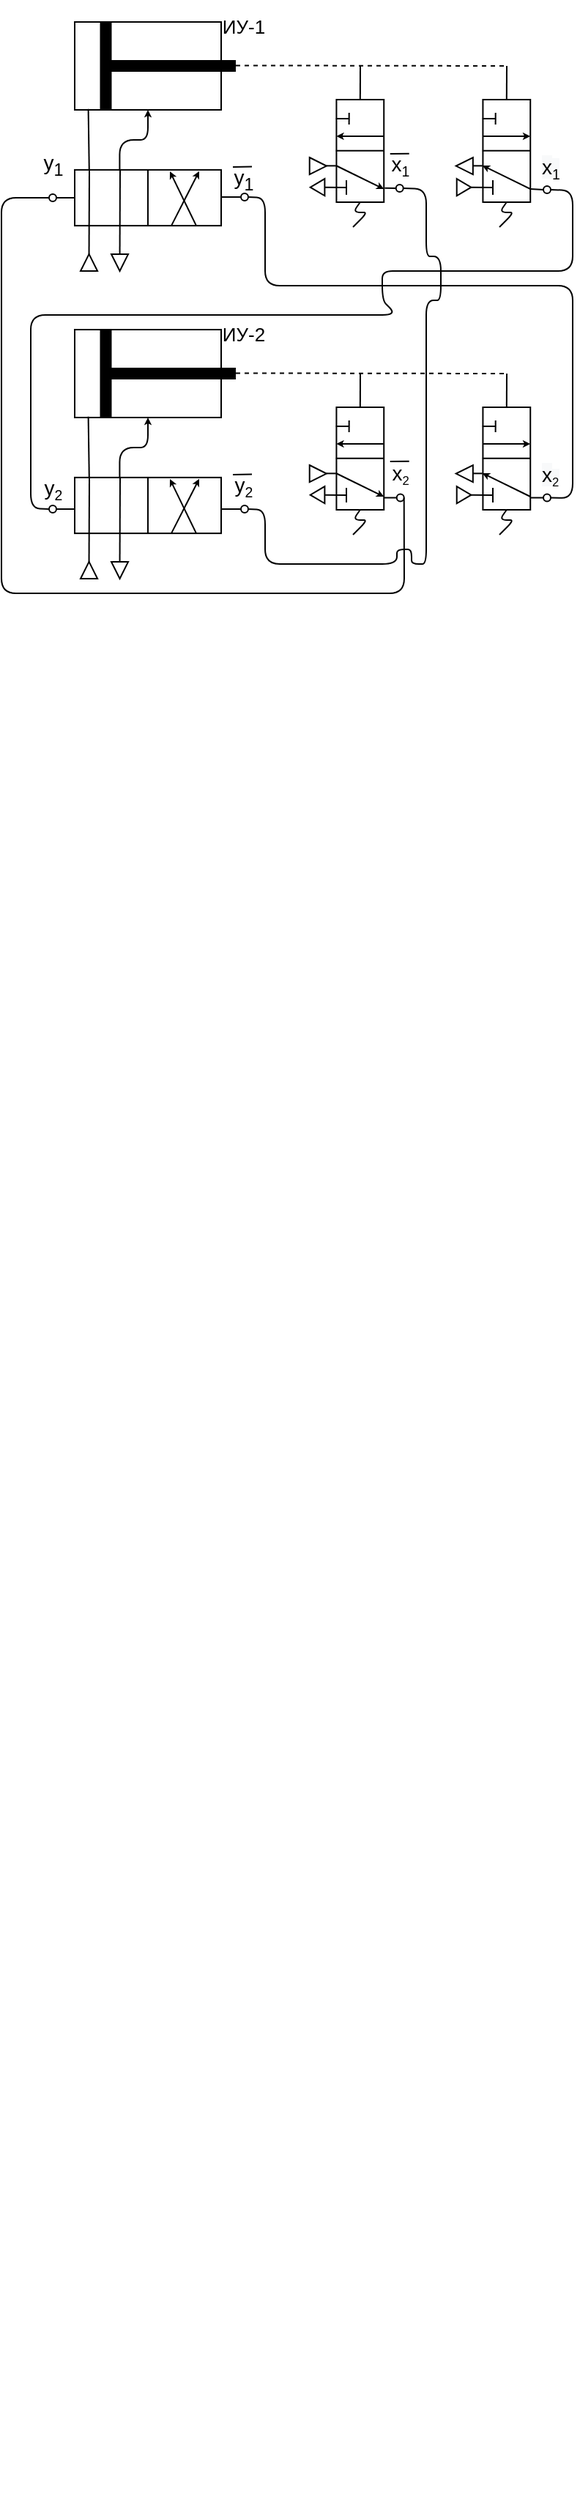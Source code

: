 <mxfile version="14.6.13" type="github">
  <diagram name="Page-1" id="099fd60b-425b-db50-ffb0-6b813814b670">
    <mxGraphModel dx="790" dy="437" grid="1" gridSize="10" guides="1" tooltips="1" connect="1" arrows="1" fold="1" page="1" pageScale="1" pageWidth="850" pageHeight="1100" background="#ffffff" math="0" shadow="0">
      <root>
        <mxCell id="0" />
        <mxCell id="1" parent="0" />
        <mxCell id="vMjLKihC8XHAk1YDZnh0-2" value="" style="rounded=0;whiteSpace=wrap;html=1;" vertex="1" parent="1">
          <mxGeometry x="160" y="110" width="100" height="60" as="geometry" />
        </mxCell>
        <mxCell id="vMjLKihC8XHAk1YDZnh0-3" value="" style="line;strokeWidth=8;html=1;perimeter=backbonePerimeter;points=[];outlineConnect=0;rotation=90;" vertex="1" parent="1">
          <mxGeometry x="151.25" y="126.25" width="60" height="27.5" as="geometry" />
        </mxCell>
        <mxCell id="vMjLKihC8XHAk1YDZnh0-4" value="" style="line;strokeWidth=8;html=1;perimeter=backbonePerimeter;points=[];outlineConnect=0;rotation=0;" vertex="1" parent="1">
          <mxGeometry x="180" y="126.25" width="90" height="27.5" as="geometry" />
        </mxCell>
        <mxCell id="vMjLKihC8XHAk1YDZnh0-6" value="" style="endArrow=none;dashed=1;html=1;" edge="1" parent="1">
          <mxGeometry width="50" height="50" relative="1" as="geometry">
            <mxPoint x="270" y="139.71" as="sourcePoint" />
            <mxPoint x="455" y="140" as="targetPoint" />
          </mxGeometry>
        </mxCell>
        <mxCell id="vMjLKihC8XHAk1YDZnh0-27" value="" style="endArrow=none;html=1;startSize=4;endSize=2;exitX=-0.012;exitY=0.901;exitDx=0;exitDy=0;exitPerimeter=0;entryX=0.093;entryY=0.99;entryDx=0;entryDy=0;entryPerimeter=0;" edge="1" parent="1" source="vMjLKihC8XHAk1YDZnh0-5" target="vMjLKihC8XHAk1YDZnh0-2">
          <mxGeometry width="50" height="50" relative="1" as="geometry">
            <mxPoint x="260" y="200" as="sourcePoint" />
            <mxPoint x="310" y="150" as="targetPoint" />
          </mxGeometry>
        </mxCell>
        <mxCell id="vMjLKihC8XHAk1YDZnh0-28" value="" style="group" vertex="1" connectable="0" parent="1">
          <mxGeometry x="160" y="210.94" width="100" height="69.06" as="geometry" />
        </mxCell>
        <mxCell id="vMjLKihC8XHAk1YDZnh0-12" value="" style="group" vertex="1" connectable="0" parent="vMjLKihC8XHAk1YDZnh0-28">
          <mxGeometry width="100" height="39.06" as="geometry" />
        </mxCell>
        <mxCell id="vMjLKihC8XHAk1YDZnh0-5" value="" style="rounded=0;whiteSpace=wrap;html=1;strokeWidth=1;rotation=90;" vertex="1" parent="vMjLKihC8XHAk1YDZnh0-12">
          <mxGeometry x="30.94" y="-30.94" width="38.12" height="100" as="geometry" />
        </mxCell>
        <mxCell id="vMjLKihC8XHAk1YDZnh0-7" value="" style="endArrow=none;html=1;entryX=0;entryY=0.5;entryDx=0;entryDy=0;exitX=1;exitY=0.5;exitDx=0;exitDy=0;" edge="1" parent="vMjLKihC8XHAk1YDZnh0-12" source="vMjLKihC8XHAk1YDZnh0-5" target="vMjLKihC8XHAk1YDZnh0-5">
          <mxGeometry width="50" height="50" relative="1" as="geometry">
            <mxPoint x="7.49" y="108.12" as="sourcePoint" />
            <mxPoint x="57.49" y="58.12" as="targetPoint" />
          </mxGeometry>
        </mxCell>
        <mxCell id="vMjLKihC8XHAk1YDZnh0-9" value="" style="endArrow=classic;html=1;entryX=0.024;entryY=0.083;entryDx=0;entryDy=0;entryPerimeter=0;jumpSize=6;endSize=2;startSize=4;spacingBottom=0;spacing=12;" edge="1" parent="vMjLKihC8XHAk1YDZnh0-12">
          <mxGeometry width="50" height="50" relative="1" as="geometry">
            <mxPoint x="66" y="38.12" as="sourcePoint" />
            <mxPoint x="85" y="0.915" as="targetPoint" />
          </mxGeometry>
        </mxCell>
        <mxCell id="vMjLKihC8XHAk1YDZnh0-10" value="" style="endArrow=classic;html=1;jumpSize=6;endSize=2;startSize=4;spacingBottom=0;spacing=12;" edge="1" parent="vMjLKihC8XHAk1YDZnh0-12">
          <mxGeometry width="50" height="50" relative="1" as="geometry">
            <mxPoint x="83" y="38.12" as="sourcePoint" />
            <mxPoint x="65" y="1.12" as="targetPoint" />
          </mxGeometry>
        </mxCell>
        <mxCell id="vMjLKihC8XHAk1YDZnh0-19" value="" style="endArrow=none;html=1;startSize=4;endSize=2;entryX=0.01;entryY=0.671;entryDx=0;entryDy=0;entryPerimeter=0;exitX=1;exitY=0.5;exitDx=0;exitDy=0;" edge="1" parent="vMjLKihC8XHAk1YDZnh0-12" source="vMjLKihC8XHAk1YDZnh0-20">
          <mxGeometry width="50" height="50" relative="1" as="geometry">
            <mxPoint x="10.1" y="37.87" as="sourcePoint" />
            <mxPoint x="10.0" y="0.251" as="targetPoint" />
          </mxGeometry>
        </mxCell>
        <mxCell id="vMjLKihC8XHAk1YDZnh0-20" value="" style="triangle;whiteSpace=wrap;html=1;strokeWidth=1;rotation=-90;" vertex="1" parent="vMjLKihC8XHAk1YDZnh0-28">
          <mxGeometry x="4" y="57.5" width="11.56" height="11.56" as="geometry" />
        </mxCell>
        <mxCell id="vMjLKihC8XHAk1YDZnh0-22" value="" style="triangle;whiteSpace=wrap;html=1;strokeWidth=1;rotation=90;" vertex="1" parent="vMjLKihC8XHAk1YDZnh0-28">
          <mxGeometry x="25" y="57.5" width="11.56" height="11.56" as="geometry" />
        </mxCell>
        <mxCell id="vMjLKihC8XHAk1YDZnh0-23" value="" style="endArrow=none;html=1;startSize=4;endSize=2;entryX=-0.004;entryY=0.69;entryDx=0;entryDy=0;exitX=0;exitY=0.5;exitDx=0;exitDy=0;entryPerimeter=0;" edge="1" parent="vMjLKihC8XHAk1YDZnh0-28" source="vMjLKihC8XHAk1YDZnh0-22" target="vMjLKihC8XHAk1YDZnh0-5">
          <mxGeometry width="50" height="50" relative="1" as="geometry">
            <mxPoint x="19.78" y="57.25" as="sourcePoint" />
            <mxPoint x="20" y="0.001" as="targetPoint" />
          </mxGeometry>
        </mxCell>
        <mxCell id="vMjLKihC8XHAk1YDZnh0-30" value="" style="edgeStyle=elbowEdgeStyle;elbow=vertical;endArrow=classic;html=1;startSize=4;endSize=2;exitX=0.01;exitY=0.693;exitDx=0;exitDy=0;exitPerimeter=0;entryX=0.5;entryY=1;entryDx=0;entryDy=0;" edge="1" parent="1" source="vMjLKihC8XHAk1YDZnh0-5" target="vMjLKihC8XHAk1YDZnh0-2">
          <mxGeometry width="50" height="50" relative="1" as="geometry">
            <mxPoint x="260" y="230" as="sourcePoint" />
            <mxPoint x="310" y="180" as="targetPoint" />
          </mxGeometry>
        </mxCell>
        <mxCell id="vMjLKihC8XHAk1YDZnh0-31" value="&lt;span style=&quot;font-weight: normal&quot;&gt;&lt;font style=&quot;font-size: 13px&quot;&gt;ИУ-1&lt;/font&gt;&lt;/span&gt;" style="text;strokeColor=none;fillColor=none;html=1;fontSize=24;fontStyle=1;verticalAlign=middle;align=center;" vertex="1" parent="1">
          <mxGeometry x="250" y="100" width="50" height="20" as="geometry" />
        </mxCell>
        <mxCell id="vMjLKihC8XHAk1YDZnh0-49" value="" style="group;rotation=90;" vertex="1" connectable="0" parent="1">
          <mxGeometry x="310" y="140" width="87.361" height="100.5" as="geometry" />
        </mxCell>
        <mxCell id="vMjLKihC8XHAk1YDZnh0-87" value="" style="group" vertex="1" connectable="0" parent="vMjLKihC8XHAk1YDZnh0-49">
          <mxGeometry x="9.861" y="15.5" width="70" height="85" as="geometry" />
        </mxCell>
        <mxCell id="vMjLKihC8XHAk1YDZnh0-50" value="" style="group;rotation=90;" vertex="1" connectable="0" parent="vMjLKihC8XHAk1YDZnh0-87">
          <mxGeometry x="-7.5" y="7.5" width="85" height="70" as="geometry" />
        </mxCell>
        <mxCell id="vMjLKihC8XHAk1YDZnh0-51" value="" style="rounded=0;whiteSpace=wrap;html=1;strokeWidth=1;rotation=180;" vertex="1" parent="vMjLKihC8XHAk1YDZnh0-50">
          <mxGeometry x="26.35" width="32.4" height="70" as="geometry" />
        </mxCell>
        <mxCell id="vMjLKihC8XHAk1YDZnh0-53" value="" style="endArrow=classic;html=1;entryX=0.024;entryY=0.083;entryDx=0;entryDy=0;entryPerimeter=0;jumpSize=6;endSize=2;startSize=4;spacingBottom=0;spacing=12;" edge="1" parent="vMjLKihC8XHAk1YDZnh0-50">
          <mxGeometry width="50" height="50" relative="1" as="geometry">
            <mxPoint x="26" y="45" as="sourcePoint" />
            <mxPoint x="58.752" y="61" as="targetPoint" />
          </mxGeometry>
        </mxCell>
        <mxCell id="vMjLKihC8XHAk1YDZnh0-54" value="" style="endArrow=classic;html=1;jumpSize=6;endSize=2;startSize=4;spacingBottom=0;spacing=12;" edge="1" parent="vMjLKihC8XHAk1YDZnh0-50">
          <mxGeometry width="50" height="50" relative="1" as="geometry">
            <mxPoint x="58.65" y="25" as="sourcePoint" />
            <mxPoint x="26.35" y="25" as="targetPoint" />
          </mxGeometry>
        </mxCell>
        <mxCell id="vMjLKihC8XHAk1YDZnh0-77" value="" style="endArrow=none;html=1;startSize=4;endSize=2;" edge="1" parent="vMjLKihC8XHAk1YDZnh0-50">
          <mxGeometry width="50" height="50" relative="1" as="geometry">
            <mxPoint x="33.15" y="64.99" as="sourcePoint" />
            <mxPoint x="33.15" y="54.99" as="targetPoint" />
          </mxGeometry>
        </mxCell>
        <mxCell id="vMjLKihC8XHAk1YDZnh0-80" value="" style="endArrow=none;html=1;startSize=4;endSize=2;" edge="1" parent="vMjLKihC8XHAk1YDZnh0-50">
          <mxGeometry width="50" height="50" relative="1" as="geometry">
            <mxPoint x="26" y="34.9" as="sourcePoint" />
            <mxPoint x="59" y="34.9" as="targetPoint" />
          </mxGeometry>
        </mxCell>
        <mxCell id="vMjLKihC8XHAk1YDZnh0-81" value="" style="endArrow=none;html=1;startSize=4;endSize=2;" edge="1" parent="vMjLKihC8XHAk1YDZnh0-50">
          <mxGeometry width="50" height="50" relative="1" as="geometry">
            <mxPoint x="34.96" y="17" as="sourcePoint" />
            <mxPoint x="35" y="9" as="targetPoint" />
          </mxGeometry>
        </mxCell>
        <mxCell id="vMjLKihC8XHAk1YDZnh0-82" value="" style="endArrow=none;html=1;startSize=4;endSize=2;exitX=1;exitY=0.5;exitDx=0;exitDy=0;" edge="1" parent="vMjLKihC8XHAk1YDZnh0-50">
          <mxGeometry width="50" height="50" relative="1" as="geometry">
            <mxPoint x="26" y="13" as="sourcePoint" />
            <mxPoint x="35" y="13" as="targetPoint" />
          </mxGeometry>
        </mxCell>
        <mxCell id="vMjLKihC8XHAk1YDZnh0-57" value="" style="triangle;whiteSpace=wrap;html=1;strokeWidth=1;rotation=0;" vertex="1" parent="vMjLKihC8XHAk1YDZnh0-50">
          <mxGeometry x="8" y="39.5" width="11.56" height="11.56" as="geometry" />
        </mxCell>
        <mxCell id="vMjLKihC8XHAk1YDZnh0-86" value="" style="endArrow=none;html=1;startSize=4;endSize=2;" edge="1" parent="vMjLKihC8XHAk1YDZnh0-50">
          <mxGeometry width="50" height="50" relative="1" as="geometry">
            <mxPoint x="19.559" y="45.18" as="sourcePoint" />
            <mxPoint x="26" y="45.18" as="targetPoint" />
          </mxGeometry>
        </mxCell>
        <mxCell id="vMjLKihC8XHAk1YDZnh0-106" value="&lt;font style=&quot;font-size: 14px&quot;&gt;x&lt;/font&gt;&lt;font style=&quot;font-size: 11.667px&quot;&gt;&lt;sub&gt;1&lt;/sub&gt;&lt;/font&gt;" style="text;html=1;align=center;verticalAlign=middle;resizable=0;points=[];autosize=1;strokeColor=none;" vertex="1" parent="vMjLKihC8XHAk1YDZnh0-50">
          <mxGeometry x="54.999" y="35.28" width="30" height="20" as="geometry" />
        </mxCell>
        <mxCell id="vMjLKihC8XHAk1YDZnh0-107" value="" style="endArrow=none;html=1;startSize=4;endSize=2;entryX=0.7;entryY=0.077;entryDx=0;entryDy=0;entryPerimeter=0;" edge="1" parent="vMjLKihC8XHAk1YDZnh0-50" target="vMjLKihC8XHAk1YDZnh0-106">
          <mxGeometry width="50" height="50" relative="1" as="geometry">
            <mxPoint x="62.999" y="37.01" as="sourcePoint" />
            <mxPoint x="164.999" y="68.01" as="targetPoint" />
          </mxGeometry>
        </mxCell>
        <mxCell id="vMjLKihC8XHAk1YDZnh0-181" value="" style="group" vertex="1" connectable="0" parent="vMjLKihC8XHAk1YDZnh0-50">
          <mxGeometry x="67" y="58" width="5" height="5" as="geometry" />
        </mxCell>
        <mxCell id="vMjLKihC8XHAk1YDZnh0-172" value="&lt;span style=&quot;color: rgba(0 , 0 , 0 , 0) ; font-family: monospace ; font-size: 0px&quot;&gt;%3CmxGraphModel%3E%3Croot%3E%3CmxCell%20id%3D%220%22%2F%3E%3CmxCell%20id%3D%221%22%20parent%3D%220%22%2F%3E%3CmxCell%20id%3D%222%22%20value%3D%22%22%20style%3D%22ellipse%3BwhiteSpace%3Dwrap%3Bhtml%3D1%3Baspect%3Dfixed%3BstrokeWidth%3D1%3B%22%20vertex%3D%221%22%20parent%3D%221%22%3E%3CmxGeometry%20x%3D%22140%22%20y%3D%22225%22%20width%3D%2210%22%20height%3D%2210%22%20as%3D%22geometry%22%2F%3E%3C%2FmxCell%3E%3C%2Froot%3E%3C%2FmxGraphModel%3E&lt;/span&gt;&lt;span style=&quot;color: rgba(0 , 0 , 0 , 0) ; font-family: monospace ; font-size: 0px&quot;&gt;%3CmxGraphModel%3E%3Croot%3E%3CmxCell%20id%3D%220%22%2F%3E%3CmxCell%20id%3D%221%22%20parent%3D%220%22%2F%3E%3CmxCell%20id%3D%222%22%20value%3D%22%22%20style%3D%22ellipse%3BwhiteSpace%3Dwrap%3Bhtml%3D1%3Baspect%3Dfixed%3BstrokeWidth%3D1%3B%22%20vertex%3D%221%22%20parent%3D%221%22%3E%3CmxGeometry%20x%3D%22140%22%20y%3D%22225%22%20width%3D%2210%22%20height%3D%2210%22%20as%3D%22geometry%22%2F%3E%3C%2FmxCell%3E%3C%2Froot%3E%3C%2FmxGraphModel%3E&lt;/span&gt;" style="ellipse;whiteSpace=wrap;html=1;aspect=fixed;strokeWidth=1;" vertex="1" parent="vMjLKihC8XHAk1YDZnh0-181">
          <mxGeometry width="5" height="5" as="geometry" />
        </mxCell>
        <mxCell id="vMjLKihC8XHAk1YDZnh0-174" value="" style="endArrow=none;html=1;startSize=4;endSize=2;exitX=-0.017;exitY=0.138;exitDx=0;exitDy=0;exitPerimeter=0;entryX=0;entryY=0.5;entryDx=0;entryDy=0;" edge="1" parent="vMjLKihC8XHAk1YDZnh0-181" source="vMjLKihC8XHAk1YDZnh0-51" target="vMjLKihC8XHAk1YDZnh0-172">
          <mxGeometry width="50" height="50" relative="1" as="geometry">
            <mxPoint x="40.639" y="-11" as="sourcePoint" />
            <mxPoint x="90.639" y="-61" as="targetPoint" />
          </mxGeometry>
        </mxCell>
        <mxCell id="vMjLKihC8XHAk1YDZnh0-56" value="" style="triangle;whiteSpace=wrap;html=1;strokeWidth=1;rotation=-180;" vertex="1" parent="vMjLKihC8XHAk1YDZnh0-87">
          <mxGeometry x="1.0" y="61.56" width="9.826" height="11.56" as="geometry" />
        </mxCell>
        <mxCell id="vMjLKihC8XHAk1YDZnh0-69" value="&lt;span style=&quot;font-size: 14px ; font-weight: 400&quot;&gt;y&lt;sub&gt;1&lt;/sub&gt;&lt;/span&gt;" style="text;strokeColor=none;fillColor=none;html=1;fontSize=24;fontStyle=1;verticalAlign=middle;align=center;" vertex="1" parent="1">
          <mxGeometry x="120" y="190" width="50" height="25.47" as="geometry" />
        </mxCell>
        <mxCell id="vMjLKihC8XHAk1YDZnh0-71" value="&lt;span style=&quot;font-size: 10.0pt ; font-family: &amp;#34;times new roman&amp;#34; , serif&quot;&gt;&lt;br/&gt; &lt;br/&gt; &lt;br/&gt;  &lt;br/&gt;  &lt;br/&gt;  &lt;br/&gt;  &lt;br/&gt;  &lt;br/&gt;  &lt;br/&gt;  &lt;br/&gt;  &lt;br/&gt;  &lt;br/&gt;  &lt;br/&gt;  &lt;br/&gt;  &lt;br/&gt; &lt;br/&gt; &lt;br/&gt; &lt;br/&gt;&lt;br/&gt; &lt;br/&gt;&lt;/span&gt;&lt;span style=&quot;font-size: 10.0pt ; font-family: &amp;#34;times new roman&amp;#34; , serif&quot;&gt;&lt;br/&gt; &lt;br/&gt; &lt;br/&gt;  &lt;br/&gt;  &lt;br/&gt;  &lt;br/&gt;  &lt;br/&gt;  &lt;br/&gt;  &lt;br/&gt;  &lt;br/&gt;  &lt;br/&gt;  &lt;br/&gt;  &lt;br/&gt;  &lt;br/&gt;  &lt;br/&gt; &lt;br/&gt; &lt;br/&gt; &lt;br/&gt;&lt;br/&gt; &lt;br/&gt;&lt;/span&gt;&lt;span style=&quot;font-size: 10.0pt ; font-family: &amp;#34;times new roman&amp;#34; , serif&quot;&gt;&lt;br/&gt; &lt;br/&gt; &lt;br/&gt;  &lt;br/&gt;  &lt;br/&gt;  &lt;br/&gt;  &lt;br/&gt;  &lt;br/&gt;  &lt;br/&gt;  &lt;br/&gt;  &lt;br/&gt;  &lt;br/&gt;  &lt;br/&gt;  &lt;br/&gt;  &lt;br/&gt; &lt;br/&gt; &lt;br/&gt; &lt;br/&gt;&lt;br/&gt; &lt;br/&gt;&lt;/span&gt;" style="text;html=1;align=center;verticalAlign=middle;resizable=0;points=[];autosize=1;strokeColor=none;" vertex="1" parent="1">
          <mxGeometry x="280" y="895.94" width="20" height="850" as="geometry" />
        </mxCell>
        <mxCell id="vMjLKihC8XHAk1YDZnh0-72" value="&lt;font style=&quot;font-size: 14px&quot;&gt;y&lt;sub&gt;1&lt;/sub&gt;&lt;/font&gt;" style="text;html=1;align=center;verticalAlign=middle;resizable=0;points=[];autosize=1;strokeColor=none;" vertex="1" parent="1">
          <mxGeometry x="260" y="207.27" width="30" height="20" as="geometry" />
        </mxCell>
        <mxCell id="vMjLKihC8XHAk1YDZnh0-73" value="" style="endArrow=none;html=1;startSize=4;endSize=2;entryX=0.7;entryY=0.077;entryDx=0;entryDy=0;entryPerimeter=0;" edge="1" parent="1" target="vMjLKihC8XHAk1YDZnh0-72">
          <mxGeometry width="50" height="50" relative="1" as="geometry">
            <mxPoint x="268" y="209" as="sourcePoint" />
            <mxPoint x="370" y="240" as="targetPoint" />
          </mxGeometry>
        </mxCell>
        <mxCell id="vMjLKihC8XHAk1YDZnh0-88" value="" style="group;rotation=90;" vertex="1" connectable="0" parent="1">
          <mxGeometry x="410" y="140" width="87.361" height="100.5" as="geometry" />
        </mxCell>
        <mxCell id="vMjLKihC8XHAk1YDZnh0-89" value="" style="group" vertex="1" connectable="0" parent="vMjLKihC8XHAk1YDZnh0-88">
          <mxGeometry x="9.861" y="15.5" width="70" height="85" as="geometry" />
        </mxCell>
        <mxCell id="vMjLKihC8XHAk1YDZnh0-90" value="" style="group;rotation=90;" vertex="1" connectable="0" parent="vMjLKihC8XHAk1YDZnh0-89">
          <mxGeometry x="-7.5" y="7.5" width="85" height="70" as="geometry" />
        </mxCell>
        <mxCell id="vMjLKihC8XHAk1YDZnh0-91" value="" style="rounded=0;whiteSpace=wrap;html=1;strokeWidth=1;rotation=180;" vertex="1" parent="vMjLKihC8XHAk1YDZnh0-90">
          <mxGeometry x="26.35" width="32.4" height="70" as="geometry" />
        </mxCell>
        <mxCell id="vMjLKihC8XHAk1YDZnh0-92" value="" style="endArrow=classic;html=1;entryX=0.024;entryY=0.083;entryDx=0;entryDy=0;entryPerimeter=0;jumpSize=6;endSize=2;startSize=4;spacingBottom=0;spacing=12;" edge="1" parent="vMjLKihC8XHAk1YDZnh0-90">
          <mxGeometry width="50" height="50" relative="1" as="geometry">
            <mxPoint x="58.752" y="61" as="sourcePoint" />
            <mxPoint x="26" y="45" as="targetPoint" />
          </mxGeometry>
        </mxCell>
        <mxCell id="vMjLKihC8XHAk1YDZnh0-93" value="" style="endArrow=classic;html=1;jumpSize=6;endSize=2;startSize=4;spacingBottom=0;spacing=12;" edge="1" parent="vMjLKihC8XHAk1YDZnh0-90">
          <mxGeometry width="50" height="50" relative="1" as="geometry">
            <mxPoint x="26.35" y="25" as="sourcePoint" />
            <mxPoint x="58.65" y="25" as="targetPoint" />
          </mxGeometry>
        </mxCell>
        <mxCell id="vMjLKihC8XHAk1YDZnh0-94" value="" style="endArrow=none;html=1;startSize=4;endSize=2;" edge="1" parent="vMjLKihC8XHAk1YDZnh0-90">
          <mxGeometry width="50" height="50" relative="1" as="geometry">
            <mxPoint x="33.15" y="64.99" as="sourcePoint" />
            <mxPoint x="33.15" y="54.99" as="targetPoint" />
          </mxGeometry>
        </mxCell>
        <mxCell id="vMjLKihC8XHAk1YDZnh0-95" value="" style="endArrow=none;html=1;startSize=4;endSize=2;" edge="1" parent="vMjLKihC8XHAk1YDZnh0-90">
          <mxGeometry width="50" height="50" relative="1" as="geometry">
            <mxPoint x="26" y="34.9" as="sourcePoint" />
            <mxPoint x="59" y="34.9" as="targetPoint" />
          </mxGeometry>
        </mxCell>
        <mxCell id="vMjLKihC8XHAk1YDZnh0-96" value="" style="endArrow=none;html=1;startSize=4;endSize=2;" edge="1" parent="vMjLKihC8XHAk1YDZnh0-90">
          <mxGeometry width="50" height="50" relative="1" as="geometry">
            <mxPoint x="34.96" y="17" as="sourcePoint" />
            <mxPoint x="35" y="9" as="targetPoint" />
          </mxGeometry>
        </mxCell>
        <mxCell id="vMjLKihC8XHAk1YDZnh0-97" value="" style="endArrow=none;html=1;startSize=4;endSize=2;exitX=1;exitY=0.5;exitDx=0;exitDy=0;" edge="1" parent="vMjLKihC8XHAk1YDZnh0-90">
          <mxGeometry width="50" height="50" relative="1" as="geometry">
            <mxPoint x="26" y="13" as="sourcePoint" />
            <mxPoint x="35" y="13" as="targetPoint" />
          </mxGeometry>
        </mxCell>
        <mxCell id="vMjLKihC8XHAk1YDZnh0-98" value="" style="triangle;whiteSpace=wrap;html=1;strokeWidth=1;rotation=180;" vertex="1" parent="vMjLKihC8XHAk1YDZnh0-90">
          <mxGeometry x="8" y="39.5" width="11.56" height="11.56" as="geometry" />
        </mxCell>
        <mxCell id="vMjLKihC8XHAk1YDZnh0-99" value="" style="endArrow=none;html=1;startSize=4;endSize=2;" edge="1" parent="vMjLKihC8XHAk1YDZnh0-90">
          <mxGeometry width="50" height="50" relative="1" as="geometry">
            <mxPoint x="19.559" y="45.18" as="sourcePoint" />
            <mxPoint x="26" y="45.18" as="targetPoint" />
          </mxGeometry>
        </mxCell>
        <mxCell id="vMjLKihC8XHAk1YDZnh0-108" value="&lt;font style=&quot;color: rgb(0, 0, 0); font-family: helvetica; font-style: normal; font-weight: 400; letter-spacing: normal; text-align: center; text-indent: 0px; text-transform: none; word-spacing: 0px; background-color: rgb(248, 249, 250); font-size: 14px;&quot;&gt;x&lt;/font&gt;&lt;font style=&quot;color: rgb(0, 0, 0); font-family: helvetica; font-style: normal; font-weight: 400; letter-spacing: normal; text-align: center; text-indent: 0px; text-transform: none; word-spacing: 0px; background-color: rgb(248, 249, 250); font-size: 11.667px;&quot;&gt;&lt;sub&gt;1&lt;/sub&gt;&lt;/font&gt;" style="text;whiteSpace=wrap;html=1;" vertex="1" parent="vMjLKihC8XHAk1YDZnh0-90">
          <mxGeometry x="64.999" y="31.06" width="20" height="20" as="geometry" />
        </mxCell>
        <mxCell id="vMjLKihC8XHAk1YDZnh0-100" value="" style="triangle;whiteSpace=wrap;html=1;strokeWidth=1;rotation=0;" vertex="1" parent="vMjLKihC8XHAk1YDZnh0-89">
          <mxGeometry x="1.0" y="61.56" width="9.826" height="11.56" as="geometry" />
        </mxCell>
        <mxCell id="vMjLKihC8XHAk1YDZnh0-101" value="" style="endArrow=none;html=1;startSize=4;endSize=2;exitX=1;exitY=0.5;exitDx=0;exitDy=0;" edge="1" parent="vMjLKihC8XHAk1YDZnh0-89" source="vMjLKihC8XHAk1YDZnh0-100">
          <mxGeometry width="50" height="50" relative="1" as="geometry">
            <mxPoint x="-33" y="52.49" as="sourcePoint" />
            <mxPoint x="25.65" y="67.5" as="targetPoint" />
          </mxGeometry>
        </mxCell>
        <mxCell id="vMjLKihC8XHAk1YDZnh0-102" value="" style="endArrow=none;html=1;startSize=4;endSize=2;exitX=0.5;exitY=1;exitDx=0;exitDy=0;" edge="1" parent="1" source="vMjLKihC8XHAk1YDZnh0-51">
          <mxGeometry width="50" height="50" relative="1" as="geometry">
            <mxPoint x="390" y="210" as="sourcePoint" />
            <mxPoint x="355" y="140" as="targetPoint" />
          </mxGeometry>
        </mxCell>
        <mxCell id="vMjLKihC8XHAk1YDZnh0-103" value="" style="endArrow=none;html=1;startSize=4;endSize=2;exitX=0.5;exitY=1;exitDx=0;exitDy=0;" edge="1" parent="1" source="vMjLKihC8XHAk1YDZnh0-91">
          <mxGeometry width="50" height="50" relative="1" as="geometry">
            <mxPoint x="480.001" y="140" as="sourcePoint" />
            <mxPoint x="455" y="140" as="targetPoint" />
          </mxGeometry>
        </mxCell>
        <mxCell id="vMjLKihC8XHAk1YDZnh0-105" value="" style="endArrow=none;html=1;startSize=4;endSize=2;entryX=0;entryY=0.5;entryDx=0;entryDy=0;" edge="1" parent="1" target="vMjLKihC8XHAk1YDZnh0-56">
          <mxGeometry width="50" height="50" relative="1" as="geometry">
            <mxPoint x="345" y="223" as="sourcePoint" />
            <mxPoint x="400" y="180" as="targetPoint" />
          </mxGeometry>
        </mxCell>
        <mxCell id="vMjLKihC8XHAk1YDZnh0-109" value="" style="endArrow=none;html=1;startSize=4;endSize=2;exitX=0.5;exitY=0;exitDx=0;exitDy=0;" edge="1" parent="1" source="vMjLKihC8XHAk1YDZnh0-91">
          <mxGeometry width="50" height="50" relative="1" as="geometry">
            <mxPoint x="480" y="290" as="sourcePoint" />
            <mxPoint x="450" y="250" as="targetPoint" />
            <Array as="points">
              <mxPoint x="450" y="240" />
              <mxPoint x="460" y="240" />
            </Array>
          </mxGeometry>
        </mxCell>
        <mxCell id="vMjLKihC8XHAk1YDZnh0-110" value="" style="endArrow=none;html=1;startSize=4;endSize=2;exitX=0.5;exitY=0;exitDx=0;exitDy=0;" edge="1" parent="1" source="vMjLKihC8XHAk1YDZnh0-51">
          <mxGeometry width="50" height="50" relative="1" as="geometry">
            <mxPoint x="464.911" y="243" as="sourcePoint" />
            <mxPoint x="350" y="250" as="targetPoint" />
            <Array as="points">
              <mxPoint x="350" y="240" />
              <mxPoint x="360" y="240" />
            </Array>
          </mxGeometry>
        </mxCell>
        <mxCell id="vMjLKihC8XHAk1YDZnh0-111" value="" style="rounded=0;whiteSpace=wrap;html=1;" vertex="1" parent="1">
          <mxGeometry x="160" y="320" width="100" height="60" as="geometry" />
        </mxCell>
        <mxCell id="vMjLKihC8XHAk1YDZnh0-112" value="" style="line;strokeWidth=8;html=1;perimeter=backbonePerimeter;points=[];outlineConnect=0;rotation=90;" vertex="1" parent="1">
          <mxGeometry x="151.25" y="336.25" width="60" height="27.5" as="geometry" />
        </mxCell>
        <mxCell id="vMjLKihC8XHAk1YDZnh0-113" value="" style="line;strokeWidth=8;html=1;perimeter=backbonePerimeter;points=[];outlineConnect=0;rotation=0;" vertex="1" parent="1">
          <mxGeometry x="180" y="336.25" width="90" height="27.5" as="geometry" />
        </mxCell>
        <mxCell id="vMjLKihC8XHAk1YDZnh0-114" value="" style="endArrow=none;dashed=1;html=1;" edge="1" parent="1">
          <mxGeometry width="50" height="50" relative="1" as="geometry">
            <mxPoint x="270" y="349.71" as="sourcePoint" />
            <mxPoint x="455" y="350" as="targetPoint" />
          </mxGeometry>
        </mxCell>
        <mxCell id="vMjLKihC8XHAk1YDZnh0-115" value="" style="endArrow=none;html=1;startSize=4;endSize=2;exitX=-0.012;exitY=0.901;exitDx=0;exitDy=0;exitPerimeter=0;entryX=0.093;entryY=0.99;entryDx=0;entryDy=0;entryPerimeter=0;" edge="1" parent="1" source="vMjLKihC8XHAk1YDZnh0-118" target="vMjLKihC8XHAk1YDZnh0-111">
          <mxGeometry width="50" height="50" relative="1" as="geometry">
            <mxPoint x="260" y="410" as="sourcePoint" />
            <mxPoint x="310" y="360" as="targetPoint" />
          </mxGeometry>
        </mxCell>
        <mxCell id="vMjLKihC8XHAk1YDZnh0-116" value="" style="group" vertex="1" connectable="0" parent="1">
          <mxGeometry x="160" y="420.94" width="100" height="69.06" as="geometry" />
        </mxCell>
        <mxCell id="vMjLKihC8XHAk1YDZnh0-117" value="" style="group" vertex="1" connectable="0" parent="vMjLKihC8XHAk1YDZnh0-116">
          <mxGeometry width="100" height="39.06" as="geometry" />
        </mxCell>
        <mxCell id="vMjLKihC8XHAk1YDZnh0-118" value="" style="rounded=0;whiteSpace=wrap;html=1;strokeWidth=1;rotation=90;" vertex="1" parent="vMjLKihC8XHAk1YDZnh0-117">
          <mxGeometry x="30.94" y="-30.94" width="38.12" height="100" as="geometry" />
        </mxCell>
        <mxCell id="vMjLKihC8XHAk1YDZnh0-119" value="" style="endArrow=none;html=1;entryX=0;entryY=0.5;entryDx=0;entryDy=0;exitX=1;exitY=0.5;exitDx=0;exitDy=0;" edge="1" parent="vMjLKihC8XHAk1YDZnh0-117" source="vMjLKihC8XHAk1YDZnh0-118" target="vMjLKihC8XHAk1YDZnh0-118">
          <mxGeometry width="50" height="50" relative="1" as="geometry">
            <mxPoint x="7.49" y="108.12" as="sourcePoint" />
            <mxPoint x="57.49" y="58.12" as="targetPoint" />
          </mxGeometry>
        </mxCell>
        <mxCell id="vMjLKihC8XHAk1YDZnh0-120" value="" style="endArrow=classic;html=1;entryX=0.024;entryY=0.083;entryDx=0;entryDy=0;entryPerimeter=0;jumpSize=6;endSize=2;startSize=4;spacingBottom=0;spacing=12;" edge="1" parent="vMjLKihC8XHAk1YDZnh0-117">
          <mxGeometry width="50" height="50" relative="1" as="geometry">
            <mxPoint x="66" y="38.12" as="sourcePoint" />
            <mxPoint x="85" y="0.915" as="targetPoint" />
          </mxGeometry>
        </mxCell>
        <mxCell id="vMjLKihC8XHAk1YDZnh0-121" value="" style="endArrow=classic;html=1;jumpSize=6;endSize=2;startSize=4;spacingBottom=0;spacing=12;" edge="1" parent="vMjLKihC8XHAk1YDZnh0-117">
          <mxGeometry width="50" height="50" relative="1" as="geometry">
            <mxPoint x="83" y="38.12" as="sourcePoint" />
            <mxPoint x="65" y="1.12" as="targetPoint" />
          </mxGeometry>
        </mxCell>
        <mxCell id="vMjLKihC8XHAk1YDZnh0-122" value="" style="endArrow=none;html=1;startSize=4;endSize=2;entryX=0.01;entryY=0.671;entryDx=0;entryDy=0;entryPerimeter=0;exitX=1;exitY=0.5;exitDx=0;exitDy=0;" edge="1" parent="vMjLKihC8XHAk1YDZnh0-117" source="vMjLKihC8XHAk1YDZnh0-123">
          <mxGeometry width="50" height="50" relative="1" as="geometry">
            <mxPoint x="10.1" y="37.87" as="sourcePoint" />
            <mxPoint x="10.0" y="0.251" as="targetPoint" />
          </mxGeometry>
        </mxCell>
        <mxCell id="vMjLKihC8XHAk1YDZnh0-123" value="" style="triangle;whiteSpace=wrap;html=1;strokeWidth=1;rotation=-90;" vertex="1" parent="vMjLKihC8XHAk1YDZnh0-116">
          <mxGeometry x="4" y="57.5" width="11.56" height="11.56" as="geometry" />
        </mxCell>
        <mxCell id="vMjLKihC8XHAk1YDZnh0-124" value="" style="triangle;whiteSpace=wrap;html=1;strokeWidth=1;rotation=90;" vertex="1" parent="vMjLKihC8XHAk1YDZnh0-116">
          <mxGeometry x="25" y="57.5" width="11.56" height="11.56" as="geometry" />
        </mxCell>
        <mxCell id="vMjLKihC8XHAk1YDZnh0-125" value="" style="endArrow=none;html=1;startSize=4;endSize=2;entryX=-0.004;entryY=0.69;entryDx=0;entryDy=0;exitX=0;exitY=0.5;exitDx=0;exitDy=0;entryPerimeter=0;" edge="1" parent="vMjLKihC8XHAk1YDZnh0-116" source="vMjLKihC8XHAk1YDZnh0-124" target="vMjLKihC8XHAk1YDZnh0-118">
          <mxGeometry width="50" height="50" relative="1" as="geometry">
            <mxPoint x="19.78" y="57.25" as="sourcePoint" />
            <mxPoint x="20" y="0.001" as="targetPoint" />
          </mxGeometry>
        </mxCell>
        <mxCell id="vMjLKihC8XHAk1YDZnh0-126" value="" style="edgeStyle=elbowEdgeStyle;elbow=vertical;endArrow=classic;html=1;startSize=4;endSize=2;exitX=0.01;exitY=0.693;exitDx=0;exitDy=0;exitPerimeter=0;entryX=0.5;entryY=1;entryDx=0;entryDy=0;" edge="1" parent="1" source="vMjLKihC8XHAk1YDZnh0-118" target="vMjLKihC8XHAk1YDZnh0-111">
          <mxGeometry width="50" height="50" relative="1" as="geometry">
            <mxPoint x="260" y="440" as="sourcePoint" />
            <mxPoint x="310" y="390" as="targetPoint" />
          </mxGeometry>
        </mxCell>
        <mxCell id="vMjLKihC8XHAk1YDZnh0-127" value="&lt;span style=&quot;font-weight: normal&quot;&gt;&lt;font style=&quot;font-size: 13px&quot;&gt;ИУ-2&lt;/font&gt;&lt;/span&gt;" style="text;strokeColor=none;fillColor=none;html=1;fontSize=24;fontStyle=1;verticalAlign=middle;align=center;" vertex="1" parent="1">
          <mxGeometry x="250" y="310" width="50" height="20" as="geometry" />
        </mxCell>
        <mxCell id="vMjLKihC8XHAk1YDZnh0-128" value="" style="group;rotation=90;" vertex="1" connectable="0" parent="1">
          <mxGeometry x="310" y="350" width="87.361" height="100.5" as="geometry" />
        </mxCell>
        <mxCell id="vMjLKihC8XHAk1YDZnh0-129" value="" style="group" vertex="1" connectable="0" parent="vMjLKihC8XHAk1YDZnh0-128">
          <mxGeometry x="9.861" y="15.5" width="70" height="85" as="geometry" />
        </mxCell>
        <mxCell id="vMjLKihC8XHAk1YDZnh0-130" value="" style="group;rotation=90;" vertex="1" connectable="0" parent="vMjLKihC8XHAk1YDZnh0-129">
          <mxGeometry x="-7.5" y="7.5" width="85" height="70" as="geometry" />
        </mxCell>
        <mxCell id="vMjLKihC8XHAk1YDZnh0-131" value="" style="rounded=0;whiteSpace=wrap;html=1;strokeWidth=1;rotation=180;" vertex="1" parent="vMjLKihC8XHAk1YDZnh0-130">
          <mxGeometry x="26.35" width="32.4" height="70" as="geometry" />
        </mxCell>
        <mxCell id="vMjLKihC8XHAk1YDZnh0-132" value="" style="endArrow=classic;html=1;entryX=0.024;entryY=0.083;entryDx=0;entryDy=0;entryPerimeter=0;jumpSize=6;endSize=2;startSize=4;spacingBottom=0;spacing=12;" edge="1" parent="vMjLKihC8XHAk1YDZnh0-130">
          <mxGeometry width="50" height="50" relative="1" as="geometry">
            <mxPoint x="26" y="45" as="sourcePoint" />
            <mxPoint x="58.752" y="61" as="targetPoint" />
          </mxGeometry>
        </mxCell>
        <mxCell id="vMjLKihC8XHAk1YDZnh0-133" value="" style="endArrow=classic;html=1;jumpSize=6;endSize=2;startSize=4;spacingBottom=0;spacing=12;" edge="1" parent="vMjLKihC8XHAk1YDZnh0-130">
          <mxGeometry width="50" height="50" relative="1" as="geometry">
            <mxPoint x="58.65" y="25" as="sourcePoint" />
            <mxPoint x="26.35" y="25" as="targetPoint" />
          </mxGeometry>
        </mxCell>
        <mxCell id="vMjLKihC8XHAk1YDZnh0-134" value="" style="endArrow=none;html=1;startSize=4;endSize=2;" edge="1" parent="vMjLKihC8XHAk1YDZnh0-130">
          <mxGeometry width="50" height="50" relative="1" as="geometry">
            <mxPoint x="33.15" y="64.99" as="sourcePoint" />
            <mxPoint x="33.15" y="54.99" as="targetPoint" />
          </mxGeometry>
        </mxCell>
        <mxCell id="vMjLKihC8XHAk1YDZnh0-135" value="" style="endArrow=none;html=1;startSize=4;endSize=2;" edge="1" parent="vMjLKihC8XHAk1YDZnh0-130">
          <mxGeometry width="50" height="50" relative="1" as="geometry">
            <mxPoint x="26" y="34.9" as="sourcePoint" />
            <mxPoint x="59" y="34.9" as="targetPoint" />
          </mxGeometry>
        </mxCell>
        <mxCell id="vMjLKihC8XHAk1YDZnh0-136" value="" style="endArrow=none;html=1;startSize=4;endSize=2;" edge="1" parent="vMjLKihC8XHAk1YDZnh0-130">
          <mxGeometry width="50" height="50" relative="1" as="geometry">
            <mxPoint x="34.96" y="17" as="sourcePoint" />
            <mxPoint x="35" y="9" as="targetPoint" />
          </mxGeometry>
        </mxCell>
        <mxCell id="vMjLKihC8XHAk1YDZnh0-137" value="" style="endArrow=none;html=1;startSize=4;endSize=2;exitX=1;exitY=0.5;exitDx=0;exitDy=0;" edge="1" parent="vMjLKihC8XHAk1YDZnh0-130">
          <mxGeometry width="50" height="50" relative="1" as="geometry">
            <mxPoint x="26" y="13" as="sourcePoint" />
            <mxPoint x="35" y="13" as="targetPoint" />
          </mxGeometry>
        </mxCell>
        <mxCell id="vMjLKihC8XHAk1YDZnh0-138" value="" style="triangle;whiteSpace=wrap;html=1;strokeWidth=1;rotation=0;" vertex="1" parent="vMjLKihC8XHAk1YDZnh0-130">
          <mxGeometry x="8" y="39.5" width="11.56" height="11.56" as="geometry" />
        </mxCell>
        <mxCell id="vMjLKihC8XHAk1YDZnh0-139" value="" style="endArrow=none;html=1;startSize=4;endSize=2;" edge="1" parent="vMjLKihC8XHAk1YDZnh0-130">
          <mxGeometry width="50" height="50" relative="1" as="geometry">
            <mxPoint x="19.559" y="45.18" as="sourcePoint" />
            <mxPoint x="26" y="45.18" as="targetPoint" />
          </mxGeometry>
        </mxCell>
        <mxCell id="vMjLKihC8XHAk1YDZnh0-140" value="&lt;font style=&quot;font-size: 14px&quot;&gt;x&lt;/font&gt;&lt;font size=&quot;1&quot;&gt;&lt;sub&gt;2&lt;/sub&gt;&lt;/font&gt;" style="text;html=1;align=center;verticalAlign=middle;resizable=0;points=[];autosize=1;strokeColor=none;" vertex="1" parent="vMjLKihC8XHAk1YDZnh0-130">
          <mxGeometry x="54.999" y="35.28" width="30" height="20" as="geometry" />
        </mxCell>
        <mxCell id="vMjLKihC8XHAk1YDZnh0-141" value="" style="endArrow=none;html=1;startSize=4;endSize=2;entryX=0.7;entryY=0.077;entryDx=0;entryDy=0;entryPerimeter=0;" edge="1" parent="vMjLKihC8XHAk1YDZnh0-130" target="vMjLKihC8XHAk1YDZnh0-140">
          <mxGeometry width="50" height="50" relative="1" as="geometry">
            <mxPoint x="62.999" y="37.01" as="sourcePoint" />
            <mxPoint x="164.999" y="68.01" as="targetPoint" />
          </mxGeometry>
        </mxCell>
        <mxCell id="vMjLKihC8XHAk1YDZnh0-186" value="&lt;span style=&quot;color: rgba(0 , 0 , 0 , 0) ; font-family: monospace ; font-size: 0px&quot;&gt;%3CmxGraphModel%3E%3Croot%3E%3CmxCell%20id%3D%220%22%2F%3E%3CmxCell%20id%3D%221%22%20parent%3D%220%22%2F%3E%3CmxCell%20id%3D%222%22%20value%3D%22%22%20style%3D%22ellipse%3BwhiteSpace%3Dwrap%3Bhtml%3D1%3Baspect%3Dfixed%3BstrokeWidth%3D1%3B%22%20vertex%3D%221%22%20parent%3D%221%22%3E%3CmxGeometry%20x%3D%22140%22%20y%3D%22225%22%20width%3D%2210%22%20height%3D%2210%22%20as%3D%22geometry%22%2F%3E%3C%2FmxCell%3E%3C%2Froot%3E%3C%2FmxGraphModel%3E&lt;/span&gt;&lt;span style=&quot;color: rgba(0 , 0 , 0 , 0) ; font-family: monospace ; font-size: 0px&quot;&gt;%3CmxGraphModel%3E%3Croot%3E%3CmxCell%20id%3D%220%22%2F%3E%3CmxCell%20id%3D%221%22%20parent%3D%220%22%2F%3E%3CmxCell%20id%3D%222%22%20value%3D%22%22%20style%3D%22ellipse%3BwhiteSpace%3Dwrap%3Bhtml%3D1%3Baspect%3Dfixed%3BstrokeWidth%3D1%3B%22%20vertex%3D%221%22%20parent%3D%221%22%3E%3CmxGeometry%20x%3D%22140%22%20y%3D%22225%22%20width%3D%2210%22%20height%3D%2210%22%20as%3D%22geometry%22%2F%3E%3C%2FmxCell%3E%3C%2Froot%3E%3C%2FmxGraphModel%3E&lt;/span&gt;" style="ellipse;whiteSpace=wrap;html=1;aspect=fixed;strokeWidth=1;" vertex="1" parent="vMjLKihC8XHAk1YDZnh0-130">
          <mxGeometry x="67.5" y="59.27" width="5" height="5" as="geometry" />
        </mxCell>
        <mxCell id="vMjLKihC8XHAk1YDZnh0-191" value="" style="endArrow=none;html=1;startSize=4;endSize=2;exitX=0;exitY=0.5;exitDx=0;exitDy=0;" edge="1" parent="vMjLKihC8XHAk1YDZnh0-130" source="vMjLKihC8XHAk1YDZnh0-186">
          <mxGeometry width="50" height="50" relative="1" as="geometry">
            <mxPoint x="-2.361" y="37" as="sourcePoint" />
            <mxPoint x="59" y="61.7" as="targetPoint" />
          </mxGeometry>
        </mxCell>
        <mxCell id="vMjLKihC8XHAk1YDZnh0-142" value="" style="triangle;whiteSpace=wrap;html=1;strokeWidth=1;rotation=-180;" vertex="1" parent="vMjLKihC8XHAk1YDZnh0-129">
          <mxGeometry x="1.0" y="61.56" width="9.826" height="11.56" as="geometry" />
        </mxCell>
        <mxCell id="vMjLKihC8XHAk1YDZnh0-143" value="&lt;span style=&quot;font-size: 14px ; font-weight: 400&quot;&gt;y&lt;/span&gt;&lt;span style=&quot;font-weight: 400 ; font-size: 11.667px&quot;&gt;&lt;sub&gt;2&lt;/sub&gt;&lt;/span&gt;" style="text;strokeColor=none;fillColor=none;html=1;fontSize=24;fontStyle=1;verticalAlign=middle;align=center;" vertex="1" parent="1">
          <mxGeometry x="120" y="411.8" width="50" height="25.47" as="geometry" />
        </mxCell>
        <mxCell id="vMjLKihC8XHAk1YDZnh0-144" value="&lt;font style=&quot;font-size: 14px&quot;&gt;y&lt;/font&gt;&lt;font style=&quot;font-size: 11.667px&quot;&gt;&lt;sub&gt;2&lt;/sub&gt;&lt;/font&gt;" style="text;html=1;align=center;verticalAlign=middle;resizable=0;points=[];autosize=1;strokeColor=none;" vertex="1" parent="1">
          <mxGeometry x="260" y="417.27" width="30" height="20" as="geometry" />
        </mxCell>
        <mxCell id="vMjLKihC8XHAk1YDZnh0-145" value="" style="endArrow=none;html=1;startSize=4;endSize=2;entryX=0.7;entryY=0.077;entryDx=0;entryDy=0;entryPerimeter=0;" edge="1" parent="1" target="vMjLKihC8XHAk1YDZnh0-144">
          <mxGeometry width="50" height="50" relative="1" as="geometry">
            <mxPoint x="268" y="419" as="sourcePoint" />
            <mxPoint x="370" y="450" as="targetPoint" />
          </mxGeometry>
        </mxCell>
        <mxCell id="vMjLKihC8XHAk1YDZnh0-146" value="" style="group" vertex="1" connectable="0" parent="1">
          <mxGeometry x="419.861" y="365.5" width="70" height="85" as="geometry" />
        </mxCell>
        <mxCell id="vMjLKihC8XHAk1YDZnh0-147" value="" style="group;rotation=90;" vertex="1" connectable="0" parent="vMjLKihC8XHAk1YDZnh0-146">
          <mxGeometry x="-7.5" y="7.5" width="85" height="70" as="geometry" />
        </mxCell>
        <mxCell id="vMjLKihC8XHAk1YDZnh0-148" value="" style="rounded=0;whiteSpace=wrap;html=1;strokeWidth=1;rotation=180;" vertex="1" parent="vMjLKihC8XHAk1YDZnh0-147">
          <mxGeometry x="26.35" width="32.4" height="70" as="geometry" />
        </mxCell>
        <mxCell id="vMjLKihC8XHAk1YDZnh0-149" value="" style="endArrow=classic;html=1;entryX=0.024;entryY=0.083;entryDx=0;entryDy=0;entryPerimeter=0;jumpSize=6;endSize=2;startSize=4;spacingBottom=0;spacing=12;" edge="1" parent="vMjLKihC8XHAk1YDZnh0-147">
          <mxGeometry width="50" height="50" relative="1" as="geometry">
            <mxPoint x="58.752" y="61" as="sourcePoint" />
            <mxPoint x="26" y="45" as="targetPoint" />
          </mxGeometry>
        </mxCell>
        <mxCell id="vMjLKihC8XHAk1YDZnh0-150" value="" style="endArrow=classic;html=1;jumpSize=6;endSize=2;startSize=4;spacingBottom=0;spacing=12;" edge="1" parent="vMjLKihC8XHAk1YDZnh0-147">
          <mxGeometry width="50" height="50" relative="1" as="geometry">
            <mxPoint x="26.35" y="25" as="sourcePoint" />
            <mxPoint x="58.65" y="25" as="targetPoint" />
          </mxGeometry>
        </mxCell>
        <mxCell id="vMjLKihC8XHAk1YDZnh0-151" value="" style="endArrow=none;html=1;startSize=4;endSize=2;" edge="1" parent="vMjLKihC8XHAk1YDZnh0-147">
          <mxGeometry width="50" height="50" relative="1" as="geometry">
            <mxPoint x="33.15" y="64.99" as="sourcePoint" />
            <mxPoint x="33.15" y="54.99" as="targetPoint" />
          </mxGeometry>
        </mxCell>
        <mxCell id="vMjLKihC8XHAk1YDZnh0-152" value="" style="endArrow=none;html=1;startSize=4;endSize=2;" edge="1" parent="vMjLKihC8XHAk1YDZnh0-147">
          <mxGeometry width="50" height="50" relative="1" as="geometry">
            <mxPoint x="26" y="34.9" as="sourcePoint" />
            <mxPoint x="59" y="34.9" as="targetPoint" />
          </mxGeometry>
        </mxCell>
        <mxCell id="vMjLKihC8XHAk1YDZnh0-153" value="" style="endArrow=none;html=1;startSize=4;endSize=2;" edge="1" parent="vMjLKihC8XHAk1YDZnh0-147">
          <mxGeometry width="50" height="50" relative="1" as="geometry">
            <mxPoint x="34.96" y="17" as="sourcePoint" />
            <mxPoint x="35" y="9" as="targetPoint" />
          </mxGeometry>
        </mxCell>
        <mxCell id="vMjLKihC8XHAk1YDZnh0-154" value="" style="endArrow=none;html=1;startSize=4;endSize=2;exitX=1;exitY=0.5;exitDx=0;exitDy=0;" edge="1" parent="vMjLKihC8XHAk1YDZnh0-147">
          <mxGeometry width="50" height="50" relative="1" as="geometry">
            <mxPoint x="26" y="13" as="sourcePoint" />
            <mxPoint x="35" y="13" as="targetPoint" />
          </mxGeometry>
        </mxCell>
        <mxCell id="vMjLKihC8XHAk1YDZnh0-155" value="" style="triangle;whiteSpace=wrap;html=1;strokeWidth=1;rotation=180;" vertex="1" parent="vMjLKihC8XHAk1YDZnh0-147">
          <mxGeometry x="8" y="39.5" width="11.56" height="11.56" as="geometry" />
        </mxCell>
        <mxCell id="vMjLKihC8XHAk1YDZnh0-156" value="" style="endArrow=none;html=1;startSize=4;endSize=2;" edge="1" parent="vMjLKihC8XHAk1YDZnh0-147">
          <mxGeometry width="50" height="50" relative="1" as="geometry">
            <mxPoint x="19.559" y="45.18" as="sourcePoint" />
            <mxPoint x="26" y="45.18" as="targetPoint" />
          </mxGeometry>
        </mxCell>
        <mxCell id="vMjLKihC8XHAk1YDZnh0-157" value="&lt;font style=&quot;color: rgb(0 , 0 , 0) ; font-family: &amp;#34;helvetica&amp;#34; ; font-style: normal ; font-weight: 400 ; letter-spacing: normal ; text-align: center ; text-indent: 0px ; text-transform: none ; word-spacing: 0px ; background-color: rgb(248 , 249 , 250) ; font-size: 14px&quot;&gt;x&lt;/font&gt;&lt;font style=&quot;color: rgb(0 , 0 , 0) ; font-family: &amp;#34;helvetica&amp;#34; ; font-style: normal ; font-weight: 400 ; letter-spacing: normal ; text-align: center ; text-indent: 0px ; text-transform: none ; word-spacing: 0px ; background-color: rgb(248 , 249 , 250)&quot; size=&quot;1&quot;&gt;&lt;sub&gt;2&lt;/sub&gt;&lt;/font&gt;" style="text;whiteSpace=wrap;html=1;" vertex="1" parent="vMjLKihC8XHAk1YDZnh0-147">
          <mxGeometry x="64.999" y="31.06" width="20" height="20" as="geometry" />
        </mxCell>
        <mxCell id="vMjLKihC8XHAk1YDZnh0-158" value="" style="triangle;whiteSpace=wrap;html=1;strokeWidth=1;rotation=0;" vertex="1" parent="vMjLKihC8XHAk1YDZnh0-146">
          <mxGeometry x="1.0" y="61.56" width="9.826" height="11.56" as="geometry" />
        </mxCell>
        <mxCell id="vMjLKihC8XHAk1YDZnh0-159" value="" style="endArrow=none;html=1;startSize=4;endSize=2;exitX=1;exitY=0.5;exitDx=0;exitDy=0;" edge="1" parent="vMjLKihC8XHAk1YDZnh0-146" source="vMjLKihC8XHAk1YDZnh0-158">
          <mxGeometry width="50" height="50" relative="1" as="geometry">
            <mxPoint x="-33" y="52.49" as="sourcePoint" />
            <mxPoint x="25.65" y="67.5" as="targetPoint" />
          </mxGeometry>
        </mxCell>
        <mxCell id="vMjLKihC8XHAk1YDZnh0-160" value="" style="endArrow=none;html=1;startSize=4;endSize=2;exitX=0.5;exitY=1;exitDx=0;exitDy=0;" edge="1" parent="1" source="vMjLKihC8XHAk1YDZnh0-131">
          <mxGeometry width="50" height="50" relative="1" as="geometry">
            <mxPoint x="390" y="420" as="sourcePoint" />
            <mxPoint x="355" y="350" as="targetPoint" />
          </mxGeometry>
        </mxCell>
        <mxCell id="vMjLKihC8XHAk1YDZnh0-161" value="" style="endArrow=none;html=1;startSize=4;endSize=2;exitX=0.5;exitY=1;exitDx=0;exitDy=0;" edge="1" parent="1" source="vMjLKihC8XHAk1YDZnh0-148">
          <mxGeometry width="50" height="50" relative="1" as="geometry">
            <mxPoint x="480.001" y="350" as="sourcePoint" />
            <mxPoint x="455" y="350" as="targetPoint" />
          </mxGeometry>
        </mxCell>
        <mxCell id="vMjLKihC8XHAk1YDZnh0-162" value="" style="endArrow=none;html=1;startSize=4;endSize=2;entryX=0;entryY=0.5;entryDx=0;entryDy=0;" edge="1" parent="1" target="vMjLKihC8XHAk1YDZnh0-142">
          <mxGeometry width="50" height="50" relative="1" as="geometry">
            <mxPoint x="345" y="433" as="sourcePoint" />
            <mxPoint x="400" y="390" as="targetPoint" />
          </mxGeometry>
        </mxCell>
        <mxCell id="vMjLKihC8XHAk1YDZnh0-163" value="" style="endArrow=none;html=1;startSize=4;endSize=2;exitX=0.5;exitY=0;exitDx=0;exitDy=0;" edge="1" parent="1" source="vMjLKihC8XHAk1YDZnh0-148">
          <mxGeometry width="50" height="50" relative="1" as="geometry">
            <mxPoint x="480" y="500" as="sourcePoint" />
            <mxPoint x="450" y="460" as="targetPoint" />
            <Array as="points">
              <mxPoint x="450" y="450" />
              <mxPoint x="460" y="450" />
            </Array>
          </mxGeometry>
        </mxCell>
        <mxCell id="vMjLKihC8XHAk1YDZnh0-164" value="" style="endArrow=none;html=1;startSize=4;endSize=2;exitX=0.5;exitY=0;exitDx=0;exitDy=0;" edge="1" parent="1" source="vMjLKihC8XHAk1YDZnh0-131">
          <mxGeometry width="50" height="50" relative="1" as="geometry">
            <mxPoint x="464.911" y="453" as="sourcePoint" />
            <mxPoint x="350" y="460" as="targetPoint" />
            <Array as="points">
              <mxPoint x="350" y="450" />
              <mxPoint x="360" y="450" />
            </Array>
          </mxGeometry>
        </mxCell>
        <mxCell id="vMjLKihC8XHAk1YDZnh0-165" value="" style="ellipse;whiteSpace=wrap;html=1;aspect=fixed;strokeWidth=1;" vertex="1" parent="1">
          <mxGeometry x="142.5" y="227.5" width="5" height="5" as="geometry" />
        </mxCell>
        <mxCell id="vMjLKihC8XHAk1YDZnh0-167" value="" style="endArrow=none;html=1;startSize=4;endSize=2;exitX=1;exitY=0.5;exitDx=0;exitDy=0;entryX=0.5;entryY=1;entryDx=0;entryDy=0;" edge="1" parent="1" source="vMjLKihC8XHAk1YDZnh0-165" target="vMjLKihC8XHAk1YDZnh0-5">
          <mxGeometry width="50" height="50" relative="1" as="geometry">
            <mxPoint x="220" y="250" as="sourcePoint" />
            <mxPoint x="270" y="200" as="targetPoint" />
          </mxGeometry>
        </mxCell>
        <mxCell id="vMjLKihC8XHAk1YDZnh0-173" value="&lt;span style=&quot;color: rgba(0 , 0 , 0 , 0) ; font-family: monospace ; font-size: 0px&quot;&gt;%3CmxGraphModel%3E%3Croot%3E%3CmxCell%20id%3D%220%22%2F%3E%3CmxCell%20id%3D%221%22%20parent%3D%220%22%2F%3E%3CmxCell%20id%3D%222%22%20value%3D%22%22%20style%3D%22ellipse%3BwhiteSpace%3Dwrap%3Bhtml%3D1%3Baspect%3Dfixed%3BstrokeWidth%3D1%3B%22%20vertex%3D%221%22%20parent%3D%221%22%3E%3CmxGeometry%20x%3D%22140%22%20y%3D%22225%22%20width%3D%2210%22%20height%3D%2210%22%20as%3D%22geometry%22%2F%3E%3C%2FmxCell%3E%3C%2Froot%3E%3C%2FmxGraphModel%3E&lt;/span&gt;&lt;span style=&quot;color: rgba(0 , 0 , 0 , 0) ; font-family: monospace ; font-size: 0px&quot;&gt;%3CmxGraphModel%3E%3Croot%3E%3CmxCell%20id%3D%220%22%2F%3E%3CmxCell%20id%3D%221%22%20parent%3D%220%22%2F%3E%3CmxCell%20id%3D%222%22%20value%3D%22%22%20style%3D%22ellipse%3BwhiteSpace%3Dwrap%3Bhtml%3D1%3Baspect%3Dfixed%3BstrokeWidth%3D1%3B%22%20vertex%3D%221%22%20parent%3D%221%22%3E%3CmxGeometry%20x%3D%22140%22%20y%3D%22225%22%20width%3D%2210%22%20height%3D%2210%22%20as%3D%22geometry%22%2F%3E%3C%2FmxCell%3E%3C%2Froot%3E%3C%2FmxGraphModel%3E&lt;/span&gt;" style="ellipse;whiteSpace=wrap;html=1;aspect=fixed;strokeWidth=1;" vertex="1" parent="1">
          <mxGeometry x="480" y="222" width="5" height="5" as="geometry" />
        </mxCell>
        <mxCell id="vMjLKihC8XHAk1YDZnh0-175" value="" style="endArrow=none;html=1;startSize=4;endSize=2;exitX=0.001;exitY=0.129;exitDx=0;exitDy=0;exitPerimeter=0;entryX=0;entryY=0.5;entryDx=0;entryDy=0;" edge="1" parent="1" source="vMjLKihC8XHAk1YDZnh0-91" target="vMjLKihC8XHAk1YDZnh0-173">
          <mxGeometry width="50" height="50" relative="1" as="geometry">
            <mxPoint x="420" y="210" as="sourcePoint" />
            <mxPoint x="470" y="160" as="targetPoint" />
          </mxGeometry>
        </mxCell>
        <mxCell id="vMjLKihC8XHAk1YDZnh0-180" value="" style="group;rotation=-180;" vertex="1" connectable="0" parent="1">
          <mxGeometry x="260.5" y="227" width="17.5" height="5" as="geometry" />
        </mxCell>
        <mxCell id="vMjLKihC8XHAk1YDZnh0-178" value="" style="ellipse;whiteSpace=wrap;html=1;aspect=fixed;strokeWidth=1;rotation=-180;" vertex="1" parent="vMjLKihC8XHAk1YDZnh0-180">
          <mxGeometry x="13" width="5" height="5" as="geometry" />
        </mxCell>
        <mxCell id="vMjLKihC8XHAk1YDZnh0-179" value="" style="endArrow=none;html=1;startSize=4;endSize=2;exitX=1;exitY=0.5;exitDx=0;exitDy=0;" edge="1" parent="vMjLKihC8XHAk1YDZnh0-180" source="vMjLKihC8XHAk1YDZnh0-178">
          <mxGeometry width="50" height="50" relative="1" as="geometry">
            <mxPoint x="-60" y="-18" as="sourcePoint" />
            <mxPoint x="-0.5" y="2.5" as="targetPoint" />
          </mxGeometry>
        </mxCell>
        <mxCell id="vMjLKihC8XHAk1YDZnh0-192" value="&lt;span style=&quot;color: rgba(0 , 0 , 0 , 0) ; font-family: monospace ; font-size: 0px&quot;&gt;%3CmxGraphModel%3E%3Croot%3E%3CmxCell%20id%3D%220%22%2F%3E%3CmxCell%20id%3D%221%22%20parent%3D%220%22%2F%3E%3CmxCell%20id%3D%222%22%20value%3D%22%22%20style%3D%22ellipse%3BwhiteSpace%3Dwrap%3Bhtml%3D1%3Baspect%3Dfixed%3BstrokeWidth%3D1%3B%22%20vertex%3D%221%22%20parent%3D%221%22%3E%3CmxGeometry%20x%3D%22140%22%20y%3D%22225%22%20width%3D%2210%22%20height%3D%2210%22%20as%3D%22geometry%22%2F%3E%3C%2FmxCell%3E%3C%2Froot%3E%3C%2FmxGraphModel%3E&lt;/span&gt;&lt;span style=&quot;color: rgba(0 , 0 , 0 , 0) ; font-family: monospace ; font-size: 0px&quot;&gt;%3CmxGraphModel%3E%3Croot%3E%3CmxCell%20id%3D%220%22%2F%3E%3CmxCell%20id%3D%221%22%20parent%3D%220%22%2F%3E%3CmxCell%20id%3D%222%22%20value%3D%22%22%20style%3D%22ellipse%3BwhiteSpace%3Dwrap%3Bhtml%3D1%3Baspect%3Dfixed%3BstrokeWidth%3D1%3B%22%20vertex%3D%221%22%20parent%3D%221%22%3E%3CmxGeometry%20x%3D%22140%22%20y%3D%22225%22%20width%3D%2210%22%20height%3D%2210%22%20as%3D%22geometry%22%2F%3E%3C%2FmxCell%3E%3C%2Froot%3E%3C%2FmxGraphModel%3E&lt;/span&gt;" style="ellipse;whiteSpace=wrap;html=1;aspect=fixed;strokeWidth=1;" vertex="1" parent="1">
          <mxGeometry x="480.001" y="432.27" width="5" height="5" as="geometry" />
        </mxCell>
        <mxCell id="vMjLKihC8XHAk1YDZnh0-193" value="" style="endArrow=none;html=1;startSize=4;endSize=2;exitX=0;exitY=0.5;exitDx=0;exitDy=0;" edge="1" parent="1" source="vMjLKihC8XHAk1YDZnh0-192">
          <mxGeometry width="50" height="50" relative="1" as="geometry">
            <mxPoint x="97.779" y="37" as="sourcePoint" />
            <mxPoint x="471.501" y="434.7" as="targetPoint" />
          </mxGeometry>
        </mxCell>
        <mxCell id="vMjLKihC8XHAk1YDZnh0-194" value="" style="endArrow=none;html=1;startSize=4;endSize=2;exitX=1;exitY=0.5;exitDx=0;exitDy=0;entryX=0;entryY=0.5;entryDx=0;entryDy=0;" edge="1" parent="1" source="vMjLKihC8XHAk1YDZnh0-186" target="vMjLKihC8XHAk1YDZnh0-165">
          <mxGeometry width="50" height="50" relative="1" as="geometry">
            <mxPoint x="390" y="440" as="sourcePoint" />
            <mxPoint x="100" y="230" as="targetPoint" />
            <Array as="points">
              <mxPoint x="385" y="500" />
              <mxPoint x="110" y="500" />
              <mxPoint x="110" y="230" />
            </Array>
          </mxGeometry>
        </mxCell>
        <mxCell id="vMjLKihC8XHAk1YDZnh0-195" value="" style="group;rotation=-180;" vertex="1" connectable="0" parent="1">
          <mxGeometry x="260.5" y="440" width="17.5" height="5" as="geometry" />
        </mxCell>
        <mxCell id="vMjLKihC8XHAk1YDZnh0-196" value="" style="ellipse;whiteSpace=wrap;html=1;aspect=fixed;strokeWidth=1;rotation=-180;" vertex="1" parent="vMjLKihC8XHAk1YDZnh0-195">
          <mxGeometry x="13" width="5" height="5" as="geometry" />
        </mxCell>
        <mxCell id="vMjLKihC8XHAk1YDZnh0-197" value="" style="endArrow=none;html=1;startSize=4;endSize=2;exitX=1;exitY=0.5;exitDx=0;exitDy=0;" edge="1" parent="vMjLKihC8XHAk1YDZnh0-195" source="vMjLKihC8XHAk1YDZnh0-196">
          <mxGeometry width="50" height="50" relative="1" as="geometry">
            <mxPoint x="-60" y="-18" as="sourcePoint" />
            <mxPoint x="-0.5" y="2.5" as="targetPoint" />
          </mxGeometry>
        </mxCell>
        <mxCell id="vMjLKihC8XHAk1YDZnh0-199" value="" style="group;rotation=0;" vertex="1" connectable="0" parent="1">
          <mxGeometry x="142.5" y="440" width="17.5" height="5" as="geometry" />
        </mxCell>
        <mxCell id="vMjLKihC8XHAk1YDZnh0-200" value="" style="ellipse;whiteSpace=wrap;html=1;aspect=fixed;strokeWidth=1;rotation=0;" vertex="1" parent="vMjLKihC8XHAk1YDZnh0-199">
          <mxGeometry width="5" height="5" as="geometry" />
        </mxCell>
        <mxCell id="vMjLKihC8XHAk1YDZnh0-201" value="" style="endArrow=none;html=1;startSize=4;endSize=2;exitX=1;exitY=0.5;exitDx=0;exitDy=0;" edge="1" parent="vMjLKihC8XHAk1YDZnh0-199" source="vMjLKihC8XHAk1YDZnh0-200">
          <mxGeometry width="50" height="50" relative="1" as="geometry">
            <mxPoint x="78" y="23" as="sourcePoint" />
            <mxPoint x="18" y="2.5" as="targetPoint" />
          </mxGeometry>
        </mxCell>
        <mxCell id="vMjLKihC8XHAk1YDZnh0-203" value="" style="endArrow=none;html=1;startSize=4;endSize=2;exitX=1;exitY=0.5;exitDx=0;exitDy=0;entryX=0;entryY=0.5;entryDx=0;entryDy=0;" edge="1" parent="1" source="vMjLKihC8XHAk1YDZnh0-192" target="vMjLKihC8XHAk1YDZnh0-178">
          <mxGeometry width="50" height="50" relative="1" as="geometry">
            <mxPoint x="510" y="430" as="sourcePoint" />
            <mxPoint x="240" y="260" as="targetPoint" />
            <Array as="points">
              <mxPoint x="500" y="435" />
              <mxPoint x="500" y="290" />
              <mxPoint x="290" y="290" />
              <mxPoint x="290" y="230" />
            </Array>
          </mxGeometry>
        </mxCell>
        <mxCell id="vMjLKihC8XHAk1YDZnh0-204" value="" style="endArrow=none;html=1;startSize=4;endSize=2;exitX=0;exitY=0.5;exitDx=0;exitDy=0;entryX=1;entryY=0.5;entryDx=0;entryDy=0;" edge="1" parent="1" source="vMjLKihC8XHAk1YDZnh0-200" target="vMjLKihC8XHAk1YDZnh0-173">
          <mxGeometry width="50" height="50" relative="1" as="geometry">
            <mxPoint x="540" y="270" as="sourcePoint" />
            <mxPoint x="510" y="230" as="targetPoint" />
            <Array as="points">
              <mxPoint x="130" y="442" />
              <mxPoint x="130" y="310" />
              <mxPoint x="380" y="310" />
              <mxPoint x="370" y="300" />
              <mxPoint x="370" y="280" />
              <mxPoint x="384" y="280" />
              <mxPoint x="500" y="280" />
              <mxPoint x="500" y="225" />
            </Array>
          </mxGeometry>
        </mxCell>
        <mxCell id="vMjLKihC8XHAk1YDZnh0-206" value="" style="endArrow=none;html=1;startSize=4;endSize=2;entryX=1;entryY=0.5;entryDx=0;entryDy=0;exitX=0;exitY=0.5;exitDx=0;exitDy=0;" edge="1" parent="1" source="vMjLKihC8XHAk1YDZnh0-196" target="vMjLKihC8XHAk1YDZnh0-172">
          <mxGeometry width="50" height="50" relative="1" as="geometry">
            <mxPoint x="390" y="360" as="sourcePoint" />
            <mxPoint x="440" y="310" as="targetPoint" />
            <Array as="points">
              <mxPoint x="290" y="443" />
              <mxPoint x="290" y="480" />
              <mxPoint x="380" y="480" />
              <mxPoint x="380" y="470" />
              <mxPoint x="390" y="470" />
              <mxPoint x="390" y="480" />
              <mxPoint x="400" y="480" />
              <mxPoint x="400" y="300" />
              <mxPoint x="410" y="300" />
              <mxPoint x="410" y="270" />
              <mxPoint x="400" y="270" />
              <mxPoint x="400" y="224" />
            </Array>
          </mxGeometry>
        </mxCell>
      </root>
    </mxGraphModel>
  </diagram>
</mxfile>
